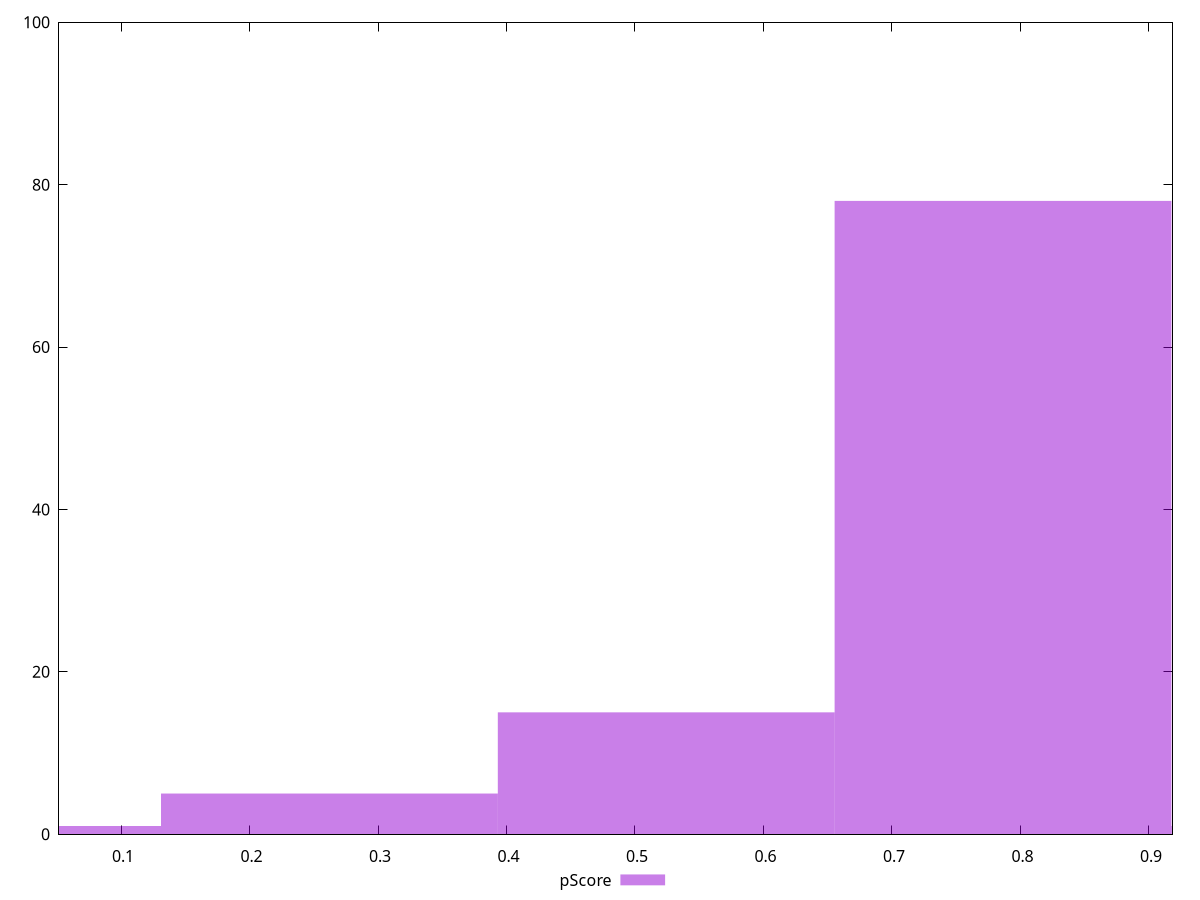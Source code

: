 reset

$pScore <<EOF
0.7864442705486693 78
0.5242961803657795 15
0.26214809018288976 5
1.048592360731559 1
0 1
EOF

set key outside below
set boxwidth 0.26214809018288976
set xrange [0.05167296585058667:0.9183580026018724]
set yrange [0:100]
set trange [0:100]
set style fill transparent solid 0.5 noborder
set terminal svg size 640, 490 enhanced background rgb 'white'
set output "reprap/total-blocking-time/samples/pages+cached+noexternal+nomedia+nocss+nojs/pScore/histogram.svg"

plot $pScore title "pScore" with boxes

reset
